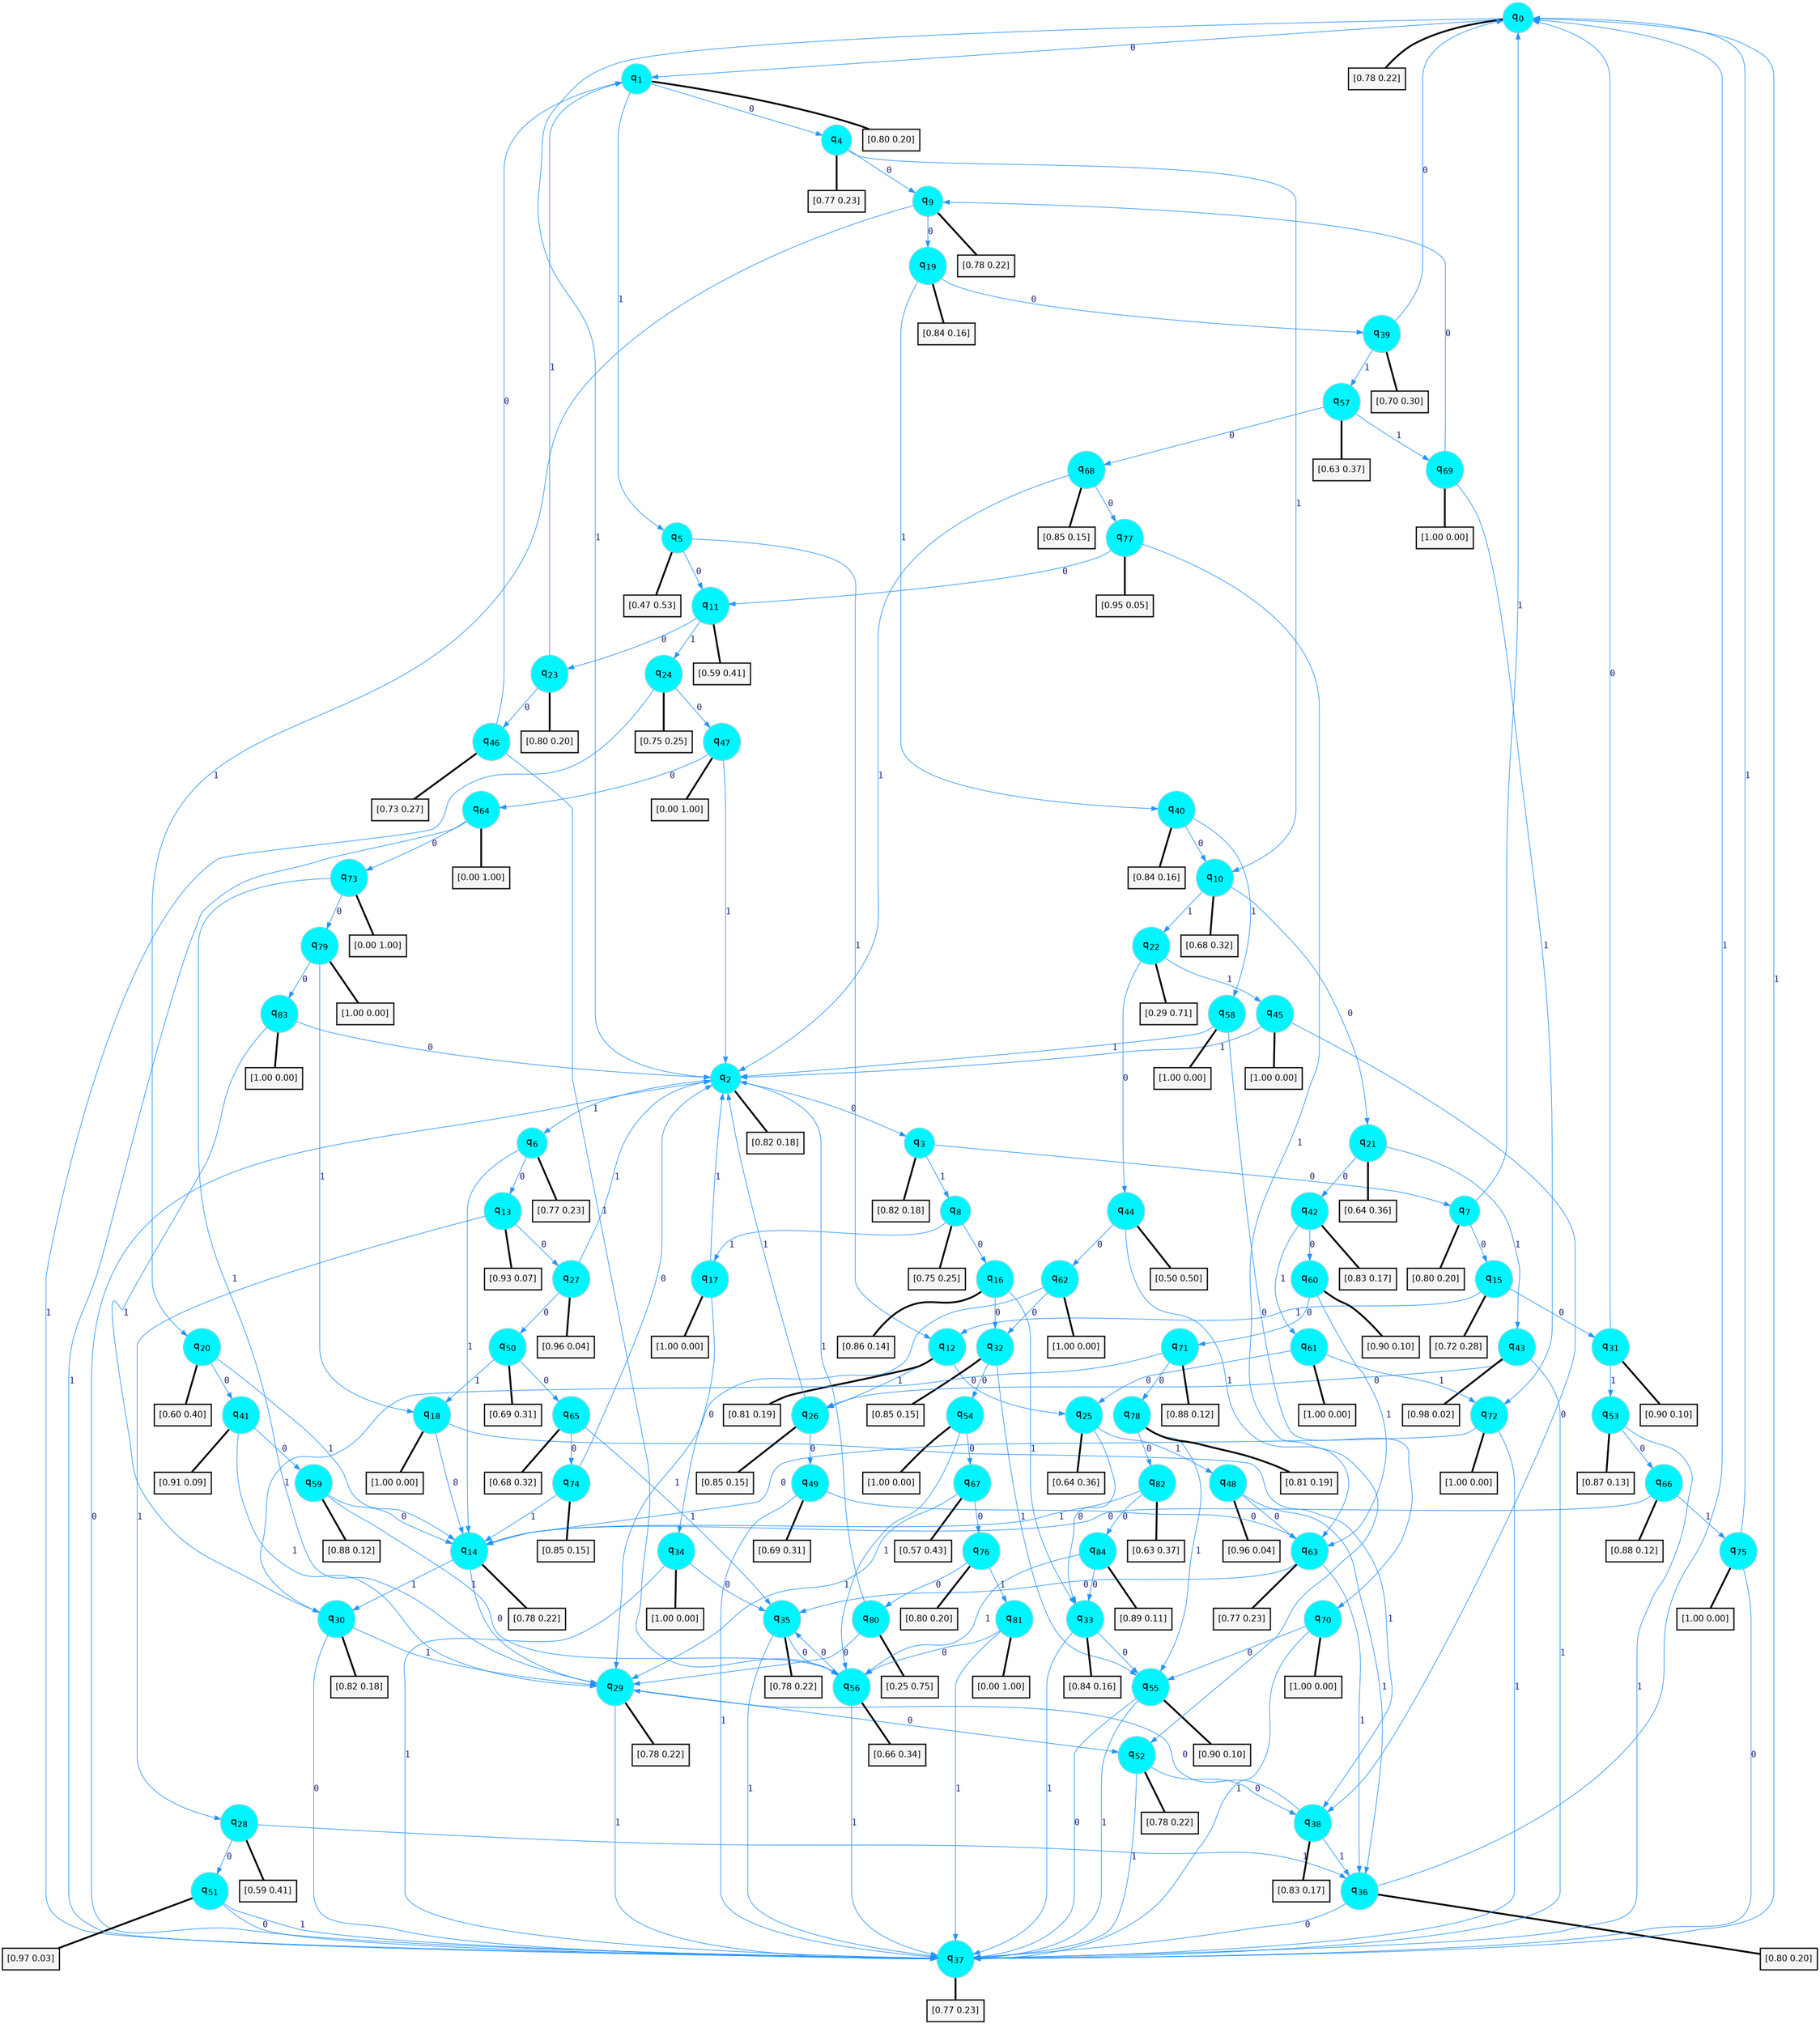 digraph G {
graph [
bgcolor=transparent, dpi=300, rankdir=TD, size="40,25"];
node [
color=gray, fillcolor=turquoise1, fontcolor=black, fontname=Helvetica, fontsize=16, fontweight=bold, shape=circle, style=filled];
edge [
arrowsize=1, color=dodgerblue1, fontcolor=midnightblue, fontname=courier, fontweight=bold, penwidth=1, style=solid, weight=20];
0[label=<q<SUB>0</SUB>>];
1[label=<q<SUB>1</SUB>>];
2[label=<q<SUB>2</SUB>>];
3[label=<q<SUB>3</SUB>>];
4[label=<q<SUB>4</SUB>>];
5[label=<q<SUB>5</SUB>>];
6[label=<q<SUB>6</SUB>>];
7[label=<q<SUB>7</SUB>>];
8[label=<q<SUB>8</SUB>>];
9[label=<q<SUB>9</SUB>>];
10[label=<q<SUB>10</SUB>>];
11[label=<q<SUB>11</SUB>>];
12[label=<q<SUB>12</SUB>>];
13[label=<q<SUB>13</SUB>>];
14[label=<q<SUB>14</SUB>>];
15[label=<q<SUB>15</SUB>>];
16[label=<q<SUB>16</SUB>>];
17[label=<q<SUB>17</SUB>>];
18[label=<q<SUB>18</SUB>>];
19[label=<q<SUB>19</SUB>>];
20[label=<q<SUB>20</SUB>>];
21[label=<q<SUB>21</SUB>>];
22[label=<q<SUB>22</SUB>>];
23[label=<q<SUB>23</SUB>>];
24[label=<q<SUB>24</SUB>>];
25[label=<q<SUB>25</SUB>>];
26[label=<q<SUB>26</SUB>>];
27[label=<q<SUB>27</SUB>>];
28[label=<q<SUB>28</SUB>>];
29[label=<q<SUB>29</SUB>>];
30[label=<q<SUB>30</SUB>>];
31[label=<q<SUB>31</SUB>>];
32[label=<q<SUB>32</SUB>>];
33[label=<q<SUB>33</SUB>>];
34[label=<q<SUB>34</SUB>>];
35[label=<q<SUB>35</SUB>>];
36[label=<q<SUB>36</SUB>>];
37[label=<q<SUB>37</SUB>>];
38[label=<q<SUB>38</SUB>>];
39[label=<q<SUB>39</SUB>>];
40[label=<q<SUB>40</SUB>>];
41[label=<q<SUB>41</SUB>>];
42[label=<q<SUB>42</SUB>>];
43[label=<q<SUB>43</SUB>>];
44[label=<q<SUB>44</SUB>>];
45[label=<q<SUB>45</SUB>>];
46[label=<q<SUB>46</SUB>>];
47[label=<q<SUB>47</SUB>>];
48[label=<q<SUB>48</SUB>>];
49[label=<q<SUB>49</SUB>>];
50[label=<q<SUB>50</SUB>>];
51[label=<q<SUB>51</SUB>>];
52[label=<q<SUB>52</SUB>>];
53[label=<q<SUB>53</SUB>>];
54[label=<q<SUB>54</SUB>>];
55[label=<q<SUB>55</SUB>>];
56[label=<q<SUB>56</SUB>>];
57[label=<q<SUB>57</SUB>>];
58[label=<q<SUB>58</SUB>>];
59[label=<q<SUB>59</SUB>>];
60[label=<q<SUB>60</SUB>>];
61[label=<q<SUB>61</SUB>>];
62[label=<q<SUB>62</SUB>>];
63[label=<q<SUB>63</SUB>>];
64[label=<q<SUB>64</SUB>>];
65[label=<q<SUB>65</SUB>>];
66[label=<q<SUB>66</SUB>>];
67[label=<q<SUB>67</SUB>>];
68[label=<q<SUB>68</SUB>>];
69[label=<q<SUB>69</SUB>>];
70[label=<q<SUB>70</SUB>>];
71[label=<q<SUB>71</SUB>>];
72[label=<q<SUB>72</SUB>>];
73[label=<q<SUB>73</SUB>>];
74[label=<q<SUB>74</SUB>>];
75[label=<q<SUB>75</SUB>>];
76[label=<q<SUB>76</SUB>>];
77[label=<q<SUB>77</SUB>>];
78[label=<q<SUB>78</SUB>>];
79[label=<q<SUB>79</SUB>>];
80[label=<q<SUB>80</SUB>>];
81[label=<q<SUB>81</SUB>>];
82[label=<q<SUB>82</SUB>>];
83[label=<q<SUB>83</SUB>>];
84[label=<q<SUB>84</SUB>>];
85[label="[0.78 0.22]", shape=box,fontcolor=black, fontname=Helvetica, fontsize=14, penwidth=2, fillcolor=whitesmoke,color=black];
86[label="[0.80 0.20]", shape=box,fontcolor=black, fontname=Helvetica, fontsize=14, penwidth=2, fillcolor=whitesmoke,color=black];
87[label="[0.82 0.18]", shape=box,fontcolor=black, fontname=Helvetica, fontsize=14, penwidth=2, fillcolor=whitesmoke,color=black];
88[label="[0.82 0.18]", shape=box,fontcolor=black, fontname=Helvetica, fontsize=14, penwidth=2, fillcolor=whitesmoke,color=black];
89[label="[0.77 0.23]", shape=box,fontcolor=black, fontname=Helvetica, fontsize=14, penwidth=2, fillcolor=whitesmoke,color=black];
90[label="[0.47 0.53]", shape=box,fontcolor=black, fontname=Helvetica, fontsize=14, penwidth=2, fillcolor=whitesmoke,color=black];
91[label="[0.77 0.23]", shape=box,fontcolor=black, fontname=Helvetica, fontsize=14, penwidth=2, fillcolor=whitesmoke,color=black];
92[label="[0.80 0.20]", shape=box,fontcolor=black, fontname=Helvetica, fontsize=14, penwidth=2, fillcolor=whitesmoke,color=black];
93[label="[0.75 0.25]", shape=box,fontcolor=black, fontname=Helvetica, fontsize=14, penwidth=2, fillcolor=whitesmoke,color=black];
94[label="[0.78 0.22]", shape=box,fontcolor=black, fontname=Helvetica, fontsize=14, penwidth=2, fillcolor=whitesmoke,color=black];
95[label="[0.68 0.32]", shape=box,fontcolor=black, fontname=Helvetica, fontsize=14, penwidth=2, fillcolor=whitesmoke,color=black];
96[label="[0.59 0.41]", shape=box,fontcolor=black, fontname=Helvetica, fontsize=14, penwidth=2, fillcolor=whitesmoke,color=black];
97[label="[0.81 0.19]", shape=box,fontcolor=black, fontname=Helvetica, fontsize=14, penwidth=2, fillcolor=whitesmoke,color=black];
98[label="[0.93 0.07]", shape=box,fontcolor=black, fontname=Helvetica, fontsize=14, penwidth=2, fillcolor=whitesmoke,color=black];
99[label="[0.78 0.22]", shape=box,fontcolor=black, fontname=Helvetica, fontsize=14, penwidth=2, fillcolor=whitesmoke,color=black];
100[label="[0.72 0.28]", shape=box,fontcolor=black, fontname=Helvetica, fontsize=14, penwidth=2, fillcolor=whitesmoke,color=black];
101[label="[0.86 0.14]", shape=box,fontcolor=black, fontname=Helvetica, fontsize=14, penwidth=2, fillcolor=whitesmoke,color=black];
102[label="[1.00 0.00]", shape=box,fontcolor=black, fontname=Helvetica, fontsize=14, penwidth=2, fillcolor=whitesmoke,color=black];
103[label="[1.00 0.00]", shape=box,fontcolor=black, fontname=Helvetica, fontsize=14, penwidth=2, fillcolor=whitesmoke,color=black];
104[label="[0.84 0.16]", shape=box,fontcolor=black, fontname=Helvetica, fontsize=14, penwidth=2, fillcolor=whitesmoke,color=black];
105[label="[0.60 0.40]", shape=box,fontcolor=black, fontname=Helvetica, fontsize=14, penwidth=2, fillcolor=whitesmoke,color=black];
106[label="[0.64 0.36]", shape=box,fontcolor=black, fontname=Helvetica, fontsize=14, penwidth=2, fillcolor=whitesmoke,color=black];
107[label="[0.29 0.71]", shape=box,fontcolor=black, fontname=Helvetica, fontsize=14, penwidth=2, fillcolor=whitesmoke,color=black];
108[label="[0.80 0.20]", shape=box,fontcolor=black, fontname=Helvetica, fontsize=14, penwidth=2, fillcolor=whitesmoke,color=black];
109[label="[0.75 0.25]", shape=box,fontcolor=black, fontname=Helvetica, fontsize=14, penwidth=2, fillcolor=whitesmoke,color=black];
110[label="[0.64 0.36]", shape=box,fontcolor=black, fontname=Helvetica, fontsize=14, penwidth=2, fillcolor=whitesmoke,color=black];
111[label="[0.85 0.15]", shape=box,fontcolor=black, fontname=Helvetica, fontsize=14, penwidth=2, fillcolor=whitesmoke,color=black];
112[label="[0.96 0.04]", shape=box,fontcolor=black, fontname=Helvetica, fontsize=14, penwidth=2, fillcolor=whitesmoke,color=black];
113[label="[0.59 0.41]", shape=box,fontcolor=black, fontname=Helvetica, fontsize=14, penwidth=2, fillcolor=whitesmoke,color=black];
114[label="[0.78 0.22]", shape=box,fontcolor=black, fontname=Helvetica, fontsize=14, penwidth=2, fillcolor=whitesmoke,color=black];
115[label="[0.82 0.18]", shape=box,fontcolor=black, fontname=Helvetica, fontsize=14, penwidth=2, fillcolor=whitesmoke,color=black];
116[label="[0.90 0.10]", shape=box,fontcolor=black, fontname=Helvetica, fontsize=14, penwidth=2, fillcolor=whitesmoke,color=black];
117[label="[0.85 0.15]", shape=box,fontcolor=black, fontname=Helvetica, fontsize=14, penwidth=2, fillcolor=whitesmoke,color=black];
118[label="[0.84 0.16]", shape=box,fontcolor=black, fontname=Helvetica, fontsize=14, penwidth=2, fillcolor=whitesmoke,color=black];
119[label="[1.00 0.00]", shape=box,fontcolor=black, fontname=Helvetica, fontsize=14, penwidth=2, fillcolor=whitesmoke,color=black];
120[label="[0.78 0.22]", shape=box,fontcolor=black, fontname=Helvetica, fontsize=14, penwidth=2, fillcolor=whitesmoke,color=black];
121[label="[0.80 0.20]", shape=box,fontcolor=black, fontname=Helvetica, fontsize=14, penwidth=2, fillcolor=whitesmoke,color=black];
122[label="[0.77 0.23]", shape=box,fontcolor=black, fontname=Helvetica, fontsize=14, penwidth=2, fillcolor=whitesmoke,color=black];
123[label="[0.83 0.17]", shape=box,fontcolor=black, fontname=Helvetica, fontsize=14, penwidth=2, fillcolor=whitesmoke,color=black];
124[label="[0.70 0.30]", shape=box,fontcolor=black, fontname=Helvetica, fontsize=14, penwidth=2, fillcolor=whitesmoke,color=black];
125[label="[0.84 0.16]", shape=box,fontcolor=black, fontname=Helvetica, fontsize=14, penwidth=2, fillcolor=whitesmoke,color=black];
126[label="[0.91 0.09]", shape=box,fontcolor=black, fontname=Helvetica, fontsize=14, penwidth=2, fillcolor=whitesmoke,color=black];
127[label="[0.83 0.17]", shape=box,fontcolor=black, fontname=Helvetica, fontsize=14, penwidth=2, fillcolor=whitesmoke,color=black];
128[label="[0.98 0.02]", shape=box,fontcolor=black, fontname=Helvetica, fontsize=14, penwidth=2, fillcolor=whitesmoke,color=black];
129[label="[0.50 0.50]", shape=box,fontcolor=black, fontname=Helvetica, fontsize=14, penwidth=2, fillcolor=whitesmoke,color=black];
130[label="[1.00 0.00]", shape=box,fontcolor=black, fontname=Helvetica, fontsize=14, penwidth=2, fillcolor=whitesmoke,color=black];
131[label="[0.73 0.27]", shape=box,fontcolor=black, fontname=Helvetica, fontsize=14, penwidth=2, fillcolor=whitesmoke,color=black];
132[label="[0.00 1.00]", shape=box,fontcolor=black, fontname=Helvetica, fontsize=14, penwidth=2, fillcolor=whitesmoke,color=black];
133[label="[0.96 0.04]", shape=box,fontcolor=black, fontname=Helvetica, fontsize=14, penwidth=2, fillcolor=whitesmoke,color=black];
134[label="[0.69 0.31]", shape=box,fontcolor=black, fontname=Helvetica, fontsize=14, penwidth=2, fillcolor=whitesmoke,color=black];
135[label="[0.69 0.31]", shape=box,fontcolor=black, fontname=Helvetica, fontsize=14, penwidth=2, fillcolor=whitesmoke,color=black];
136[label="[0.97 0.03]", shape=box,fontcolor=black, fontname=Helvetica, fontsize=14, penwidth=2, fillcolor=whitesmoke,color=black];
137[label="[0.78 0.22]", shape=box,fontcolor=black, fontname=Helvetica, fontsize=14, penwidth=2, fillcolor=whitesmoke,color=black];
138[label="[0.87 0.13]", shape=box,fontcolor=black, fontname=Helvetica, fontsize=14, penwidth=2, fillcolor=whitesmoke,color=black];
139[label="[1.00 0.00]", shape=box,fontcolor=black, fontname=Helvetica, fontsize=14, penwidth=2, fillcolor=whitesmoke,color=black];
140[label="[0.90 0.10]", shape=box,fontcolor=black, fontname=Helvetica, fontsize=14, penwidth=2, fillcolor=whitesmoke,color=black];
141[label="[0.66 0.34]", shape=box,fontcolor=black, fontname=Helvetica, fontsize=14, penwidth=2, fillcolor=whitesmoke,color=black];
142[label="[0.63 0.37]", shape=box,fontcolor=black, fontname=Helvetica, fontsize=14, penwidth=2, fillcolor=whitesmoke,color=black];
143[label="[1.00 0.00]", shape=box,fontcolor=black, fontname=Helvetica, fontsize=14, penwidth=2, fillcolor=whitesmoke,color=black];
144[label="[0.88 0.12]", shape=box,fontcolor=black, fontname=Helvetica, fontsize=14, penwidth=2, fillcolor=whitesmoke,color=black];
145[label="[0.90 0.10]", shape=box,fontcolor=black, fontname=Helvetica, fontsize=14, penwidth=2, fillcolor=whitesmoke,color=black];
146[label="[1.00 0.00]", shape=box,fontcolor=black, fontname=Helvetica, fontsize=14, penwidth=2, fillcolor=whitesmoke,color=black];
147[label="[1.00 0.00]", shape=box,fontcolor=black, fontname=Helvetica, fontsize=14, penwidth=2, fillcolor=whitesmoke,color=black];
148[label="[0.77 0.23]", shape=box,fontcolor=black, fontname=Helvetica, fontsize=14, penwidth=2, fillcolor=whitesmoke,color=black];
149[label="[0.00 1.00]", shape=box,fontcolor=black, fontname=Helvetica, fontsize=14, penwidth=2, fillcolor=whitesmoke,color=black];
150[label="[0.68 0.32]", shape=box,fontcolor=black, fontname=Helvetica, fontsize=14, penwidth=2, fillcolor=whitesmoke,color=black];
151[label="[0.88 0.12]", shape=box,fontcolor=black, fontname=Helvetica, fontsize=14, penwidth=2, fillcolor=whitesmoke,color=black];
152[label="[0.57 0.43]", shape=box,fontcolor=black, fontname=Helvetica, fontsize=14, penwidth=2, fillcolor=whitesmoke,color=black];
153[label="[0.85 0.15]", shape=box,fontcolor=black, fontname=Helvetica, fontsize=14, penwidth=2, fillcolor=whitesmoke,color=black];
154[label="[1.00 0.00]", shape=box,fontcolor=black, fontname=Helvetica, fontsize=14, penwidth=2, fillcolor=whitesmoke,color=black];
155[label="[1.00 0.00]", shape=box,fontcolor=black, fontname=Helvetica, fontsize=14, penwidth=2, fillcolor=whitesmoke,color=black];
156[label="[0.88 0.12]", shape=box,fontcolor=black, fontname=Helvetica, fontsize=14, penwidth=2, fillcolor=whitesmoke,color=black];
157[label="[1.00 0.00]", shape=box,fontcolor=black, fontname=Helvetica, fontsize=14, penwidth=2, fillcolor=whitesmoke,color=black];
158[label="[0.00 1.00]", shape=box,fontcolor=black, fontname=Helvetica, fontsize=14, penwidth=2, fillcolor=whitesmoke,color=black];
159[label="[0.85 0.15]", shape=box,fontcolor=black, fontname=Helvetica, fontsize=14, penwidth=2, fillcolor=whitesmoke,color=black];
160[label="[1.00 0.00]", shape=box,fontcolor=black, fontname=Helvetica, fontsize=14, penwidth=2, fillcolor=whitesmoke,color=black];
161[label="[0.80 0.20]", shape=box,fontcolor=black, fontname=Helvetica, fontsize=14, penwidth=2, fillcolor=whitesmoke,color=black];
162[label="[0.95 0.05]", shape=box,fontcolor=black, fontname=Helvetica, fontsize=14, penwidth=2, fillcolor=whitesmoke,color=black];
163[label="[0.81 0.19]", shape=box,fontcolor=black, fontname=Helvetica, fontsize=14, penwidth=2, fillcolor=whitesmoke,color=black];
164[label="[1.00 0.00]", shape=box,fontcolor=black, fontname=Helvetica, fontsize=14, penwidth=2, fillcolor=whitesmoke,color=black];
165[label="[0.25 0.75]", shape=box,fontcolor=black, fontname=Helvetica, fontsize=14, penwidth=2, fillcolor=whitesmoke,color=black];
166[label="[0.00 1.00]", shape=box,fontcolor=black, fontname=Helvetica, fontsize=14, penwidth=2, fillcolor=whitesmoke,color=black];
167[label="[0.63 0.37]", shape=box,fontcolor=black, fontname=Helvetica, fontsize=14, penwidth=2, fillcolor=whitesmoke,color=black];
168[label="[1.00 0.00]", shape=box,fontcolor=black, fontname=Helvetica, fontsize=14, penwidth=2, fillcolor=whitesmoke,color=black];
169[label="[0.89 0.11]", shape=box,fontcolor=black, fontname=Helvetica, fontsize=14, penwidth=2, fillcolor=whitesmoke,color=black];
0->1 [label=0];
0->2 [label=1];
0->85 [arrowhead=none, penwidth=3,color=black];
1->4 [label=0];
1->5 [label=1];
1->86 [arrowhead=none, penwidth=3,color=black];
2->3 [label=0];
2->6 [label=1];
2->87 [arrowhead=none, penwidth=3,color=black];
3->7 [label=0];
3->8 [label=1];
3->88 [arrowhead=none, penwidth=3,color=black];
4->9 [label=0];
4->10 [label=1];
4->89 [arrowhead=none, penwidth=3,color=black];
5->11 [label=0];
5->12 [label=1];
5->90 [arrowhead=none, penwidth=3,color=black];
6->13 [label=0];
6->14 [label=1];
6->91 [arrowhead=none, penwidth=3,color=black];
7->15 [label=0];
7->0 [label=1];
7->92 [arrowhead=none, penwidth=3,color=black];
8->16 [label=0];
8->17 [label=1];
8->93 [arrowhead=none, penwidth=3,color=black];
9->19 [label=0];
9->20 [label=1];
9->94 [arrowhead=none, penwidth=3,color=black];
10->21 [label=0];
10->22 [label=1];
10->95 [arrowhead=none, penwidth=3,color=black];
11->23 [label=0];
11->24 [label=1];
11->96 [arrowhead=none, penwidth=3,color=black];
12->25 [label=0];
12->26 [label=1];
12->97 [arrowhead=none, penwidth=3,color=black];
13->27 [label=0];
13->28 [label=1];
13->98 [arrowhead=none, penwidth=3,color=black];
14->29 [label=0];
14->30 [label=1];
14->99 [arrowhead=none, penwidth=3,color=black];
15->31 [label=0];
15->12 [label=1];
15->100 [arrowhead=none, penwidth=3,color=black];
16->32 [label=0];
16->33 [label=1];
16->101 [arrowhead=none, penwidth=3,color=black];
17->34 [label=0];
17->2 [label=1];
17->102 [arrowhead=none, penwidth=3,color=black];
18->14 [label=0];
18->38 [label=1];
18->103 [arrowhead=none, penwidth=3,color=black];
19->39 [label=0];
19->40 [label=1];
19->104 [arrowhead=none, penwidth=3,color=black];
20->41 [label=0];
20->14 [label=1];
20->105 [arrowhead=none, penwidth=3,color=black];
21->42 [label=0];
21->43 [label=1];
21->106 [arrowhead=none, penwidth=3,color=black];
22->44 [label=0];
22->45 [label=1];
22->107 [arrowhead=none, penwidth=3,color=black];
23->46 [label=0];
23->1 [label=1];
23->108 [arrowhead=none, penwidth=3,color=black];
24->47 [label=0];
24->37 [label=1];
24->109 [arrowhead=none, penwidth=3,color=black];
25->33 [label=0];
25->48 [label=1];
25->110 [arrowhead=none, penwidth=3,color=black];
26->49 [label=0];
26->2 [label=1];
26->111 [arrowhead=none, penwidth=3,color=black];
27->50 [label=0];
27->2 [label=1];
27->112 [arrowhead=none, penwidth=3,color=black];
28->51 [label=0];
28->36 [label=1];
28->113 [arrowhead=none, penwidth=3,color=black];
29->52 [label=0];
29->37 [label=1];
29->114 [arrowhead=none, penwidth=3,color=black];
30->37 [label=0];
30->29 [label=1];
30->115 [arrowhead=none, penwidth=3,color=black];
31->0 [label=0];
31->53 [label=1];
31->116 [arrowhead=none, penwidth=3,color=black];
32->54 [label=0];
32->55 [label=1];
32->117 [arrowhead=none, penwidth=3,color=black];
33->55 [label=0];
33->37 [label=1];
33->118 [arrowhead=none, penwidth=3,color=black];
34->35 [label=0];
34->37 [label=1];
34->119 [arrowhead=none, penwidth=3,color=black];
35->56 [label=0];
35->37 [label=1];
35->120 [arrowhead=none, penwidth=3,color=black];
36->37 [label=0];
36->0 [label=1];
36->121 [arrowhead=none, penwidth=3,color=black];
37->2 [label=0];
37->0 [label=1];
37->122 [arrowhead=none, penwidth=3,color=black];
38->29 [label=0];
38->36 [label=1];
38->123 [arrowhead=none, penwidth=3,color=black];
39->0 [label=0];
39->57 [label=1];
39->124 [arrowhead=none, penwidth=3,color=black];
40->10 [label=0];
40->58 [label=1];
40->125 [arrowhead=none, penwidth=3,color=black];
41->59 [label=0];
41->29 [label=1];
41->126 [arrowhead=none, penwidth=3,color=black];
42->60 [label=0];
42->61 [label=1];
42->127 [arrowhead=none, penwidth=3,color=black];
43->26 [label=0];
43->37 [label=1];
43->128 [arrowhead=none, penwidth=3,color=black];
44->62 [label=0];
44->63 [label=1];
44->129 [arrowhead=none, penwidth=3,color=black];
45->38 [label=0];
45->2 [label=1];
45->130 [arrowhead=none, penwidth=3,color=black];
46->1 [label=0];
46->56 [label=1];
46->131 [arrowhead=none, penwidth=3,color=black];
47->64 [label=0];
47->2 [label=1];
47->132 [arrowhead=none, penwidth=3,color=black];
48->63 [label=0];
48->36 [label=1];
48->133 [arrowhead=none, penwidth=3,color=black];
49->63 [label=0];
49->37 [label=1];
49->134 [arrowhead=none, penwidth=3,color=black];
50->65 [label=0];
50->18 [label=1];
50->135 [arrowhead=none, penwidth=3,color=black];
51->37 [label=0];
51->37 [label=1];
51->136 [arrowhead=none, penwidth=3,color=black];
52->38 [label=0];
52->37 [label=1];
52->137 [arrowhead=none, penwidth=3,color=black];
53->66 [label=0];
53->37 [label=1];
53->138 [arrowhead=none, penwidth=3,color=black];
54->67 [label=0];
54->56 [label=1];
54->139 [arrowhead=none, penwidth=3,color=black];
55->37 [label=0];
55->37 [label=1];
55->140 [arrowhead=none, penwidth=3,color=black];
56->35 [label=0];
56->37 [label=1];
56->141 [arrowhead=none, penwidth=3,color=black];
57->68 [label=0];
57->69 [label=1];
57->142 [arrowhead=none, penwidth=3,color=black];
58->70 [label=0];
58->2 [label=1];
58->143 [arrowhead=none, penwidth=3,color=black];
59->14 [label=0];
59->56 [label=1];
59->144 [arrowhead=none, penwidth=3,color=black];
60->71 [label=0];
60->63 [label=1];
60->145 [arrowhead=none, penwidth=3,color=black];
61->25 [label=0];
61->72 [label=1];
61->146 [arrowhead=none, penwidth=3,color=black];
62->32 [label=0];
62->29 [label=1];
62->147 [arrowhead=none, penwidth=3,color=black];
63->35 [label=0];
63->36 [label=1];
63->148 [arrowhead=none, penwidth=3,color=black];
64->73 [label=0];
64->37 [label=1];
64->149 [arrowhead=none, penwidth=3,color=black];
65->74 [label=0];
65->35 [label=1];
65->150 [arrowhead=none, penwidth=3,color=black];
66->14 [label=0];
66->75 [label=1];
66->151 [arrowhead=none, penwidth=3,color=black];
67->76 [label=0];
67->29 [label=1];
67->152 [arrowhead=none, penwidth=3,color=black];
68->77 [label=0];
68->2 [label=1];
68->153 [arrowhead=none, penwidth=3,color=black];
69->9 [label=0];
69->72 [label=1];
69->154 [arrowhead=none, penwidth=3,color=black];
70->55 [label=0];
70->37 [label=1];
70->155 [arrowhead=none, penwidth=3,color=black];
71->78 [label=0];
71->30 [label=1];
71->156 [arrowhead=none, penwidth=3,color=black];
72->14 [label=0];
72->37 [label=1];
72->157 [arrowhead=none, penwidth=3,color=black];
73->79 [label=0];
73->29 [label=1];
73->158 [arrowhead=none, penwidth=3,color=black];
74->2 [label=0];
74->14 [label=1];
74->159 [arrowhead=none, penwidth=3,color=black];
75->37 [label=0];
75->0 [label=1];
75->160 [arrowhead=none, penwidth=3,color=black];
76->80 [label=0];
76->81 [label=1];
76->161 [arrowhead=none, penwidth=3,color=black];
77->11 [label=0];
77->52 [label=1];
77->162 [arrowhead=none, penwidth=3,color=black];
78->82 [label=0];
78->55 [label=1];
78->163 [arrowhead=none, penwidth=3,color=black];
79->83 [label=0];
79->18 [label=1];
79->164 [arrowhead=none, penwidth=3,color=black];
80->29 [label=0];
80->2 [label=1];
80->165 [arrowhead=none, penwidth=3,color=black];
81->56 [label=0];
81->37 [label=1];
81->166 [arrowhead=none, penwidth=3,color=black];
82->84 [label=0];
82->14 [label=1];
82->167 [arrowhead=none, penwidth=3,color=black];
83->2 [label=0];
83->30 [label=1];
83->168 [arrowhead=none, penwidth=3,color=black];
84->33 [label=0];
84->56 [label=1];
84->169 [arrowhead=none, penwidth=3,color=black];
}
